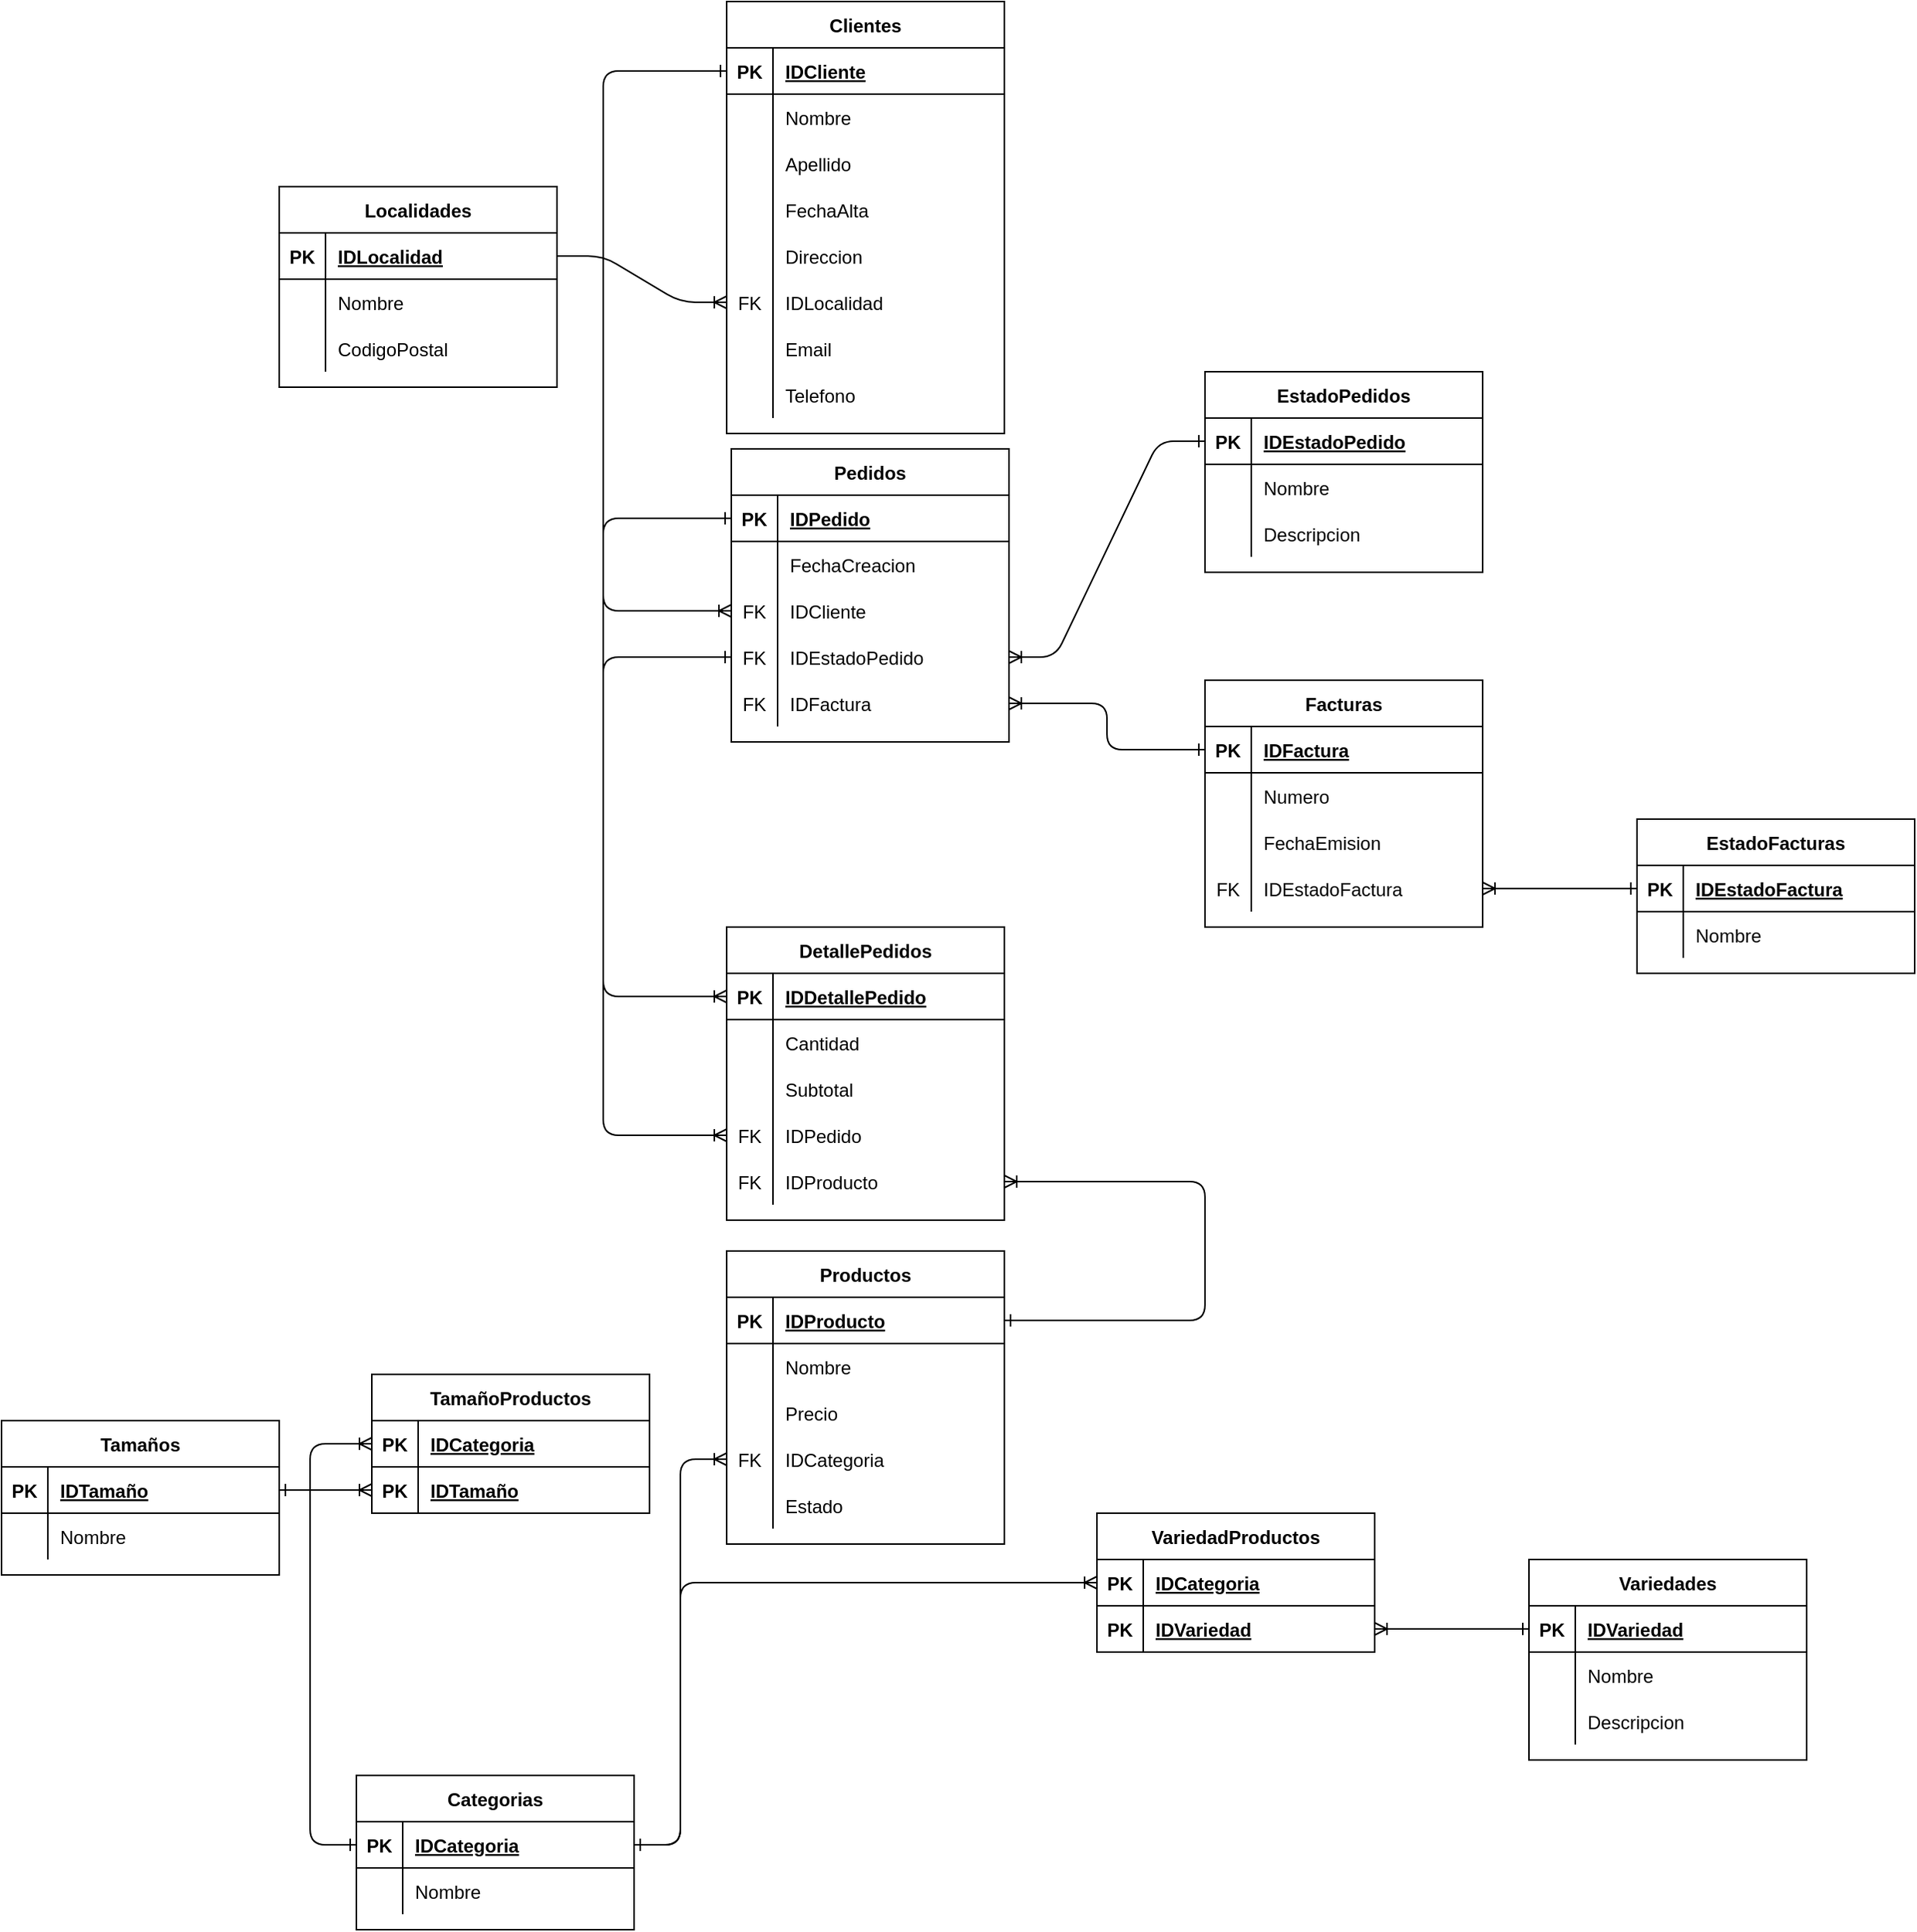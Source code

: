 <mxfile version="13.8.8" type="github">
  <diagram id="R2lEEEUBdFMjLlhIrx00" name="Page-1">
    <mxGraphModel dx="1952" dy="1682" grid="1" gridSize="10" guides="1" tooltips="1" connect="1" arrows="1" fold="1" page="1" pageScale="1" pageWidth="850" pageHeight="1100" math="0" shadow="0" extFonts="Permanent Marker^https://fonts.googleapis.com/css?family=Permanent+Marker">
      <root>
        <mxCell id="0" />
        <mxCell id="1" parent="0" />
        <mxCell id="ukSgxEHLs0-Iw6nX_Jae-1" value="DetallePedidos" style="shape=table;startSize=30;container=1;collapsible=1;childLayout=tableLayout;fixedRows=1;rowLines=0;fontStyle=1;align=center;resizeLast=1;" parent="1" vertex="1">
          <mxGeometry x="330" y="220" width="180" height="190" as="geometry" />
        </mxCell>
        <mxCell id="ukSgxEHLs0-Iw6nX_Jae-2" value="" style="shape=partialRectangle;collapsible=0;dropTarget=0;pointerEvents=0;fillColor=none;top=0;left=0;bottom=1;right=0;points=[[0,0.5],[1,0.5]];portConstraint=eastwest;" parent="ukSgxEHLs0-Iw6nX_Jae-1" vertex="1">
          <mxGeometry y="30" width="180" height="30" as="geometry" />
        </mxCell>
        <mxCell id="ukSgxEHLs0-Iw6nX_Jae-3" value="PK" style="shape=partialRectangle;connectable=0;fillColor=none;top=0;left=0;bottom=0;right=0;fontStyle=1;overflow=hidden;" parent="ukSgxEHLs0-Iw6nX_Jae-2" vertex="1">
          <mxGeometry width="30" height="30" as="geometry" />
        </mxCell>
        <mxCell id="ukSgxEHLs0-Iw6nX_Jae-4" value="IDDetallePedido" style="shape=partialRectangle;connectable=0;fillColor=none;top=0;left=0;bottom=0;right=0;align=left;spacingLeft=6;fontStyle=5;overflow=hidden;" parent="ukSgxEHLs0-Iw6nX_Jae-2" vertex="1">
          <mxGeometry x="30" width="150" height="30" as="geometry" />
        </mxCell>
        <mxCell id="ukSgxEHLs0-Iw6nX_Jae-5" value="" style="shape=partialRectangle;collapsible=0;dropTarget=0;pointerEvents=0;fillColor=none;top=0;left=0;bottom=0;right=0;points=[[0,0.5],[1,0.5]];portConstraint=eastwest;" parent="ukSgxEHLs0-Iw6nX_Jae-1" vertex="1">
          <mxGeometry y="60" width="180" height="30" as="geometry" />
        </mxCell>
        <mxCell id="ukSgxEHLs0-Iw6nX_Jae-6" value="" style="shape=partialRectangle;connectable=0;fillColor=none;top=0;left=0;bottom=0;right=0;editable=1;overflow=hidden;" parent="ukSgxEHLs0-Iw6nX_Jae-5" vertex="1">
          <mxGeometry width="30" height="30" as="geometry" />
        </mxCell>
        <mxCell id="ukSgxEHLs0-Iw6nX_Jae-7" value="Cantidad" style="shape=partialRectangle;connectable=0;fillColor=none;top=0;left=0;bottom=0;right=0;align=left;spacingLeft=6;overflow=hidden;" parent="ukSgxEHLs0-Iw6nX_Jae-5" vertex="1">
          <mxGeometry x="30" width="150" height="30" as="geometry" />
        </mxCell>
        <mxCell id="ukSgxEHLs0-Iw6nX_Jae-8" value="" style="shape=partialRectangle;collapsible=0;dropTarget=0;pointerEvents=0;fillColor=none;top=0;left=0;bottom=0;right=0;points=[[0,0.5],[1,0.5]];portConstraint=eastwest;" parent="ukSgxEHLs0-Iw6nX_Jae-1" vertex="1">
          <mxGeometry y="90" width="180" height="30" as="geometry" />
        </mxCell>
        <mxCell id="ukSgxEHLs0-Iw6nX_Jae-9" value="" style="shape=partialRectangle;connectable=0;fillColor=none;top=0;left=0;bottom=0;right=0;editable=1;overflow=hidden;" parent="ukSgxEHLs0-Iw6nX_Jae-8" vertex="1">
          <mxGeometry width="30" height="30" as="geometry" />
        </mxCell>
        <mxCell id="ukSgxEHLs0-Iw6nX_Jae-10" value="Subtotal" style="shape=partialRectangle;connectable=0;fillColor=none;top=0;left=0;bottom=0;right=0;align=left;spacingLeft=6;overflow=hidden;" parent="ukSgxEHLs0-Iw6nX_Jae-8" vertex="1">
          <mxGeometry x="30" width="150" height="30" as="geometry" />
        </mxCell>
        <mxCell id="iY_csDaCDezLUJs4xqVS-5" value="" style="shape=partialRectangle;collapsible=0;dropTarget=0;pointerEvents=0;fillColor=none;top=0;left=0;bottom=0;right=0;points=[[0,0.5],[1,0.5]];portConstraint=eastwest;" parent="ukSgxEHLs0-Iw6nX_Jae-1" vertex="1">
          <mxGeometry y="120" width="180" height="30" as="geometry" />
        </mxCell>
        <mxCell id="iY_csDaCDezLUJs4xqVS-6" value="FK" style="shape=partialRectangle;connectable=0;fillColor=none;top=0;left=0;bottom=0;right=0;editable=1;overflow=hidden;" parent="iY_csDaCDezLUJs4xqVS-5" vertex="1">
          <mxGeometry width="30" height="30" as="geometry" />
        </mxCell>
        <mxCell id="iY_csDaCDezLUJs4xqVS-7" value="IDPedido" style="shape=partialRectangle;connectable=0;fillColor=none;top=0;left=0;bottom=0;right=0;align=left;spacingLeft=6;overflow=hidden;" parent="iY_csDaCDezLUJs4xqVS-5" vertex="1">
          <mxGeometry x="30" width="150" height="30" as="geometry" />
        </mxCell>
        <mxCell id="ukSgxEHLs0-Iw6nX_Jae-11" value="" style="shape=partialRectangle;collapsible=0;dropTarget=0;pointerEvents=0;fillColor=none;top=0;left=0;bottom=0;right=0;points=[[0,0.5],[1,0.5]];portConstraint=eastwest;" parent="ukSgxEHLs0-Iw6nX_Jae-1" vertex="1">
          <mxGeometry y="150" width="180" height="30" as="geometry" />
        </mxCell>
        <mxCell id="ukSgxEHLs0-Iw6nX_Jae-12" value="FK" style="shape=partialRectangle;connectable=0;fillColor=none;top=0;left=0;bottom=0;right=0;editable=1;overflow=hidden;" parent="ukSgxEHLs0-Iw6nX_Jae-11" vertex="1">
          <mxGeometry width="30" height="30" as="geometry" />
        </mxCell>
        <mxCell id="ukSgxEHLs0-Iw6nX_Jae-13" value="IDProducto" style="shape=partialRectangle;connectable=0;fillColor=none;top=0;left=0;bottom=0;right=0;align=left;spacingLeft=6;overflow=hidden;" parent="ukSgxEHLs0-Iw6nX_Jae-11" vertex="1">
          <mxGeometry x="30" width="150" height="30" as="geometry" />
        </mxCell>
        <mxCell id="ukSgxEHLs0-Iw6nX_Jae-20" value="Pedidos" style="shape=table;startSize=30;container=1;collapsible=1;childLayout=tableLayout;fixedRows=1;rowLines=0;fontStyle=1;align=center;resizeLast=1;" parent="1" vertex="1">
          <mxGeometry x="333" y="-90" width="180" height="190" as="geometry" />
        </mxCell>
        <mxCell id="ukSgxEHLs0-Iw6nX_Jae-21" value="" style="shape=partialRectangle;collapsible=0;dropTarget=0;pointerEvents=0;fillColor=none;top=0;left=0;bottom=1;right=0;points=[[0,0.5],[1,0.5]];portConstraint=eastwest;" parent="ukSgxEHLs0-Iw6nX_Jae-20" vertex="1">
          <mxGeometry y="30" width="180" height="30" as="geometry" />
        </mxCell>
        <mxCell id="ukSgxEHLs0-Iw6nX_Jae-22" value="PK" style="shape=partialRectangle;connectable=0;fillColor=none;top=0;left=0;bottom=0;right=0;fontStyle=1;overflow=hidden;" parent="ukSgxEHLs0-Iw6nX_Jae-21" vertex="1">
          <mxGeometry width="30" height="30" as="geometry" />
        </mxCell>
        <mxCell id="ukSgxEHLs0-Iw6nX_Jae-23" value="IDPedido" style="shape=partialRectangle;connectable=0;fillColor=none;top=0;left=0;bottom=0;right=0;align=left;spacingLeft=6;fontStyle=5;overflow=hidden;" parent="ukSgxEHLs0-Iw6nX_Jae-21" vertex="1">
          <mxGeometry x="30" width="150" height="30" as="geometry" />
        </mxCell>
        <mxCell id="ukSgxEHLs0-Iw6nX_Jae-24" value="" style="shape=partialRectangle;collapsible=0;dropTarget=0;pointerEvents=0;fillColor=none;top=0;left=0;bottom=0;right=0;points=[[0,0.5],[1,0.5]];portConstraint=eastwest;" parent="ukSgxEHLs0-Iw6nX_Jae-20" vertex="1">
          <mxGeometry y="60" width="180" height="30" as="geometry" />
        </mxCell>
        <mxCell id="ukSgxEHLs0-Iw6nX_Jae-25" value="" style="shape=partialRectangle;connectable=0;fillColor=none;top=0;left=0;bottom=0;right=0;editable=1;overflow=hidden;" parent="ukSgxEHLs0-Iw6nX_Jae-24" vertex="1">
          <mxGeometry width="30" height="30" as="geometry" />
        </mxCell>
        <mxCell id="ukSgxEHLs0-Iw6nX_Jae-26" value="FechaCreacion" style="shape=partialRectangle;connectable=0;fillColor=none;top=0;left=0;bottom=0;right=0;align=left;spacingLeft=6;overflow=hidden;" parent="ukSgxEHLs0-Iw6nX_Jae-24" vertex="1">
          <mxGeometry x="30" width="150" height="30" as="geometry" />
        </mxCell>
        <mxCell id="ukSgxEHLs0-Iw6nX_Jae-27" value="" style="shape=partialRectangle;collapsible=0;dropTarget=0;pointerEvents=0;fillColor=none;top=0;left=0;bottom=0;right=0;points=[[0,0.5],[1,0.5]];portConstraint=eastwest;" parent="ukSgxEHLs0-Iw6nX_Jae-20" vertex="1">
          <mxGeometry y="90" width="180" height="30" as="geometry" />
        </mxCell>
        <mxCell id="ukSgxEHLs0-Iw6nX_Jae-28" value="FK" style="shape=partialRectangle;connectable=0;fillColor=none;top=0;left=0;bottom=0;right=0;editable=1;overflow=hidden;" parent="ukSgxEHLs0-Iw6nX_Jae-27" vertex="1">
          <mxGeometry width="30" height="30" as="geometry" />
        </mxCell>
        <mxCell id="ukSgxEHLs0-Iw6nX_Jae-29" value="IDCliente" style="shape=partialRectangle;connectable=0;fillColor=none;top=0;left=0;bottom=0;right=0;align=left;spacingLeft=6;overflow=hidden;" parent="ukSgxEHLs0-Iw6nX_Jae-27" vertex="1">
          <mxGeometry x="30" width="150" height="30" as="geometry" />
        </mxCell>
        <mxCell id="ukSgxEHLs0-Iw6nX_Jae-155" value="" style="shape=partialRectangle;collapsible=0;dropTarget=0;pointerEvents=0;fillColor=none;top=0;left=0;bottom=0;right=0;points=[[0,0.5],[1,0.5]];portConstraint=eastwest;" parent="ukSgxEHLs0-Iw6nX_Jae-20" vertex="1">
          <mxGeometry y="120" width="180" height="30" as="geometry" />
        </mxCell>
        <mxCell id="ukSgxEHLs0-Iw6nX_Jae-156" value="FK" style="shape=partialRectangle;connectable=0;fillColor=none;top=0;left=0;bottom=0;right=0;fontStyle=0;overflow=hidden;" parent="ukSgxEHLs0-Iw6nX_Jae-155" vertex="1">
          <mxGeometry width="30" height="30" as="geometry" />
        </mxCell>
        <mxCell id="ukSgxEHLs0-Iw6nX_Jae-157" value="IDEstadoPedido" style="shape=partialRectangle;connectable=0;fillColor=none;top=0;left=0;bottom=0;right=0;align=left;spacingLeft=6;fontStyle=0;overflow=hidden;" parent="ukSgxEHLs0-Iw6nX_Jae-155" vertex="1">
          <mxGeometry x="30" width="150" height="30" as="geometry" />
        </mxCell>
        <mxCell id="uT5zm6REbQFiW000lnVW-117" value="" style="shape=partialRectangle;collapsible=0;dropTarget=0;pointerEvents=0;fillColor=none;top=0;left=0;bottom=0;right=0;points=[[0,0.5],[1,0.5]];portConstraint=eastwest;" parent="ukSgxEHLs0-Iw6nX_Jae-20" vertex="1">
          <mxGeometry y="150" width="180" height="30" as="geometry" />
        </mxCell>
        <mxCell id="uT5zm6REbQFiW000lnVW-118" value="FK" style="shape=partialRectangle;connectable=0;fillColor=none;top=0;left=0;bottom=0;right=0;fontStyle=0;overflow=hidden;" parent="uT5zm6REbQFiW000lnVW-117" vertex="1">
          <mxGeometry width="30" height="30" as="geometry" />
        </mxCell>
        <mxCell id="uT5zm6REbQFiW000lnVW-119" value="IDFactura" style="shape=partialRectangle;connectable=0;fillColor=none;top=0;left=0;bottom=0;right=0;align=left;spacingLeft=6;fontStyle=0;overflow=hidden;" parent="uT5zm6REbQFiW000lnVW-117" vertex="1">
          <mxGeometry x="30" width="150" height="30" as="geometry" />
        </mxCell>
        <mxCell id="ukSgxEHLs0-Iw6nX_Jae-33" value="Clientes" style="shape=table;startSize=30;container=1;collapsible=1;childLayout=tableLayout;fixedRows=1;rowLines=0;fontStyle=1;align=center;resizeLast=1;" parent="1" vertex="1">
          <mxGeometry x="330" y="-380" width="180" height="280" as="geometry" />
        </mxCell>
        <mxCell id="ukSgxEHLs0-Iw6nX_Jae-34" value="" style="shape=partialRectangle;collapsible=0;dropTarget=0;pointerEvents=0;fillColor=none;top=0;left=0;bottom=1;right=0;points=[[0,0.5],[1,0.5]];portConstraint=eastwest;" parent="ukSgxEHLs0-Iw6nX_Jae-33" vertex="1">
          <mxGeometry y="30" width="180" height="30" as="geometry" />
        </mxCell>
        <mxCell id="ukSgxEHLs0-Iw6nX_Jae-35" value="PK" style="shape=partialRectangle;connectable=0;fillColor=none;top=0;left=0;bottom=0;right=0;fontStyle=1;overflow=hidden;" parent="ukSgxEHLs0-Iw6nX_Jae-34" vertex="1">
          <mxGeometry width="30" height="30" as="geometry" />
        </mxCell>
        <mxCell id="ukSgxEHLs0-Iw6nX_Jae-36" value="IDCliente" style="shape=partialRectangle;connectable=0;fillColor=none;top=0;left=0;bottom=0;right=0;align=left;spacingLeft=6;fontStyle=5;overflow=hidden;" parent="ukSgxEHLs0-Iw6nX_Jae-34" vertex="1">
          <mxGeometry x="30" width="150" height="30" as="geometry" />
        </mxCell>
        <mxCell id="ukSgxEHLs0-Iw6nX_Jae-37" value="" style="shape=partialRectangle;collapsible=0;dropTarget=0;pointerEvents=0;fillColor=none;top=0;left=0;bottom=0;right=0;points=[[0,0.5],[1,0.5]];portConstraint=eastwest;" parent="ukSgxEHLs0-Iw6nX_Jae-33" vertex="1">
          <mxGeometry y="60" width="180" height="30" as="geometry" />
        </mxCell>
        <mxCell id="ukSgxEHLs0-Iw6nX_Jae-38" value="" style="shape=partialRectangle;connectable=0;fillColor=none;top=0;left=0;bottom=0;right=0;editable=1;overflow=hidden;" parent="ukSgxEHLs0-Iw6nX_Jae-37" vertex="1">
          <mxGeometry width="30" height="30" as="geometry" />
        </mxCell>
        <mxCell id="ukSgxEHLs0-Iw6nX_Jae-39" value="Nombre" style="shape=partialRectangle;connectable=0;fillColor=none;top=0;left=0;bottom=0;right=0;align=left;spacingLeft=6;overflow=hidden;" parent="ukSgxEHLs0-Iw6nX_Jae-37" vertex="1">
          <mxGeometry x="30" width="150" height="30" as="geometry" />
        </mxCell>
        <mxCell id="ukSgxEHLs0-Iw6nX_Jae-40" value="" style="shape=partialRectangle;collapsible=0;dropTarget=0;pointerEvents=0;fillColor=none;top=0;left=0;bottom=0;right=0;points=[[0,0.5],[1,0.5]];portConstraint=eastwest;" parent="ukSgxEHLs0-Iw6nX_Jae-33" vertex="1">
          <mxGeometry y="90" width="180" height="30" as="geometry" />
        </mxCell>
        <mxCell id="ukSgxEHLs0-Iw6nX_Jae-41" value="" style="shape=partialRectangle;connectable=0;fillColor=none;top=0;left=0;bottom=0;right=0;editable=1;overflow=hidden;" parent="ukSgxEHLs0-Iw6nX_Jae-40" vertex="1">
          <mxGeometry width="30" height="30" as="geometry" />
        </mxCell>
        <mxCell id="ukSgxEHLs0-Iw6nX_Jae-42" value="Apellido" style="shape=partialRectangle;connectable=0;fillColor=none;top=0;left=0;bottom=0;right=0;align=left;spacingLeft=6;overflow=hidden;" parent="ukSgxEHLs0-Iw6nX_Jae-40" vertex="1">
          <mxGeometry x="30" width="150" height="30" as="geometry" />
        </mxCell>
        <mxCell id="iY_csDaCDezLUJs4xqVS-86" value="" style="shape=partialRectangle;collapsible=0;dropTarget=0;pointerEvents=0;fillColor=none;top=0;left=0;bottom=0;right=0;points=[[0,0.5],[1,0.5]];portConstraint=eastwest;" parent="ukSgxEHLs0-Iw6nX_Jae-33" vertex="1">
          <mxGeometry y="120" width="180" height="30" as="geometry" />
        </mxCell>
        <mxCell id="iY_csDaCDezLUJs4xqVS-87" value="" style="shape=partialRectangle;connectable=0;fillColor=none;top=0;left=0;bottom=0;right=0;editable=1;overflow=hidden;" parent="iY_csDaCDezLUJs4xqVS-86" vertex="1">
          <mxGeometry width="30" height="30" as="geometry" />
        </mxCell>
        <mxCell id="iY_csDaCDezLUJs4xqVS-88" value="FechaAlta" style="shape=partialRectangle;connectable=0;fillColor=none;top=0;left=0;bottom=0;right=0;align=left;spacingLeft=6;overflow=hidden;" parent="iY_csDaCDezLUJs4xqVS-86" vertex="1">
          <mxGeometry x="30" width="150" height="30" as="geometry" />
        </mxCell>
        <mxCell id="ukSgxEHLs0-Iw6nX_Jae-166" value="" style="shape=partialRectangle;collapsible=0;dropTarget=0;pointerEvents=0;fillColor=none;top=0;left=0;bottom=0;right=0;points=[[0,0.5],[1,0.5]];portConstraint=eastwest;" parent="ukSgxEHLs0-Iw6nX_Jae-33" vertex="1">
          <mxGeometry y="150" width="180" height="30" as="geometry" />
        </mxCell>
        <mxCell id="ukSgxEHLs0-Iw6nX_Jae-167" value="" style="shape=partialRectangle;connectable=0;fillColor=none;top=0;left=0;bottom=0;right=0;editable=1;overflow=hidden;" parent="ukSgxEHLs0-Iw6nX_Jae-166" vertex="1">
          <mxGeometry width="30" height="30" as="geometry" />
        </mxCell>
        <mxCell id="ukSgxEHLs0-Iw6nX_Jae-168" value="Direccion" style="shape=partialRectangle;connectable=0;fillColor=none;top=0;left=0;bottom=0;right=0;align=left;spacingLeft=6;overflow=hidden;" parent="ukSgxEHLs0-Iw6nX_Jae-166" vertex="1">
          <mxGeometry x="30" width="150" height="30" as="geometry" />
        </mxCell>
        <mxCell id="ukSgxEHLs0-Iw6nX_Jae-176" value="" style="shape=partialRectangle;collapsible=0;dropTarget=0;pointerEvents=0;fillColor=none;top=0;left=0;bottom=0;right=0;points=[[0,0.5],[1,0.5]];portConstraint=eastwest;" parent="ukSgxEHLs0-Iw6nX_Jae-33" vertex="1">
          <mxGeometry y="180" width="180" height="30" as="geometry" />
        </mxCell>
        <mxCell id="ukSgxEHLs0-Iw6nX_Jae-177" value="FK" style="shape=partialRectangle;connectable=0;fillColor=none;top=0;left=0;bottom=0;right=0;editable=1;overflow=hidden;" parent="ukSgxEHLs0-Iw6nX_Jae-176" vertex="1">
          <mxGeometry width="30" height="30" as="geometry" />
        </mxCell>
        <mxCell id="ukSgxEHLs0-Iw6nX_Jae-178" value="IDLocalidad" style="shape=partialRectangle;connectable=0;fillColor=none;top=0;left=0;bottom=0;right=0;align=left;spacingLeft=6;overflow=hidden;" parent="ukSgxEHLs0-Iw6nX_Jae-176" vertex="1">
          <mxGeometry x="30" width="150" height="30" as="geometry" />
        </mxCell>
        <mxCell id="ukSgxEHLs0-Iw6nX_Jae-173" value="" style="shape=partialRectangle;collapsible=0;dropTarget=0;pointerEvents=0;fillColor=none;top=0;left=0;bottom=0;right=0;points=[[0,0.5],[1,0.5]];portConstraint=eastwest;" parent="ukSgxEHLs0-Iw6nX_Jae-33" vertex="1">
          <mxGeometry y="210" width="180" height="30" as="geometry" />
        </mxCell>
        <mxCell id="ukSgxEHLs0-Iw6nX_Jae-174" value="" style="shape=partialRectangle;connectable=0;fillColor=none;top=0;left=0;bottom=0;right=0;editable=1;overflow=hidden;" parent="ukSgxEHLs0-Iw6nX_Jae-173" vertex="1">
          <mxGeometry width="30" height="30" as="geometry" />
        </mxCell>
        <mxCell id="ukSgxEHLs0-Iw6nX_Jae-175" value="Email" style="shape=partialRectangle;connectable=0;fillColor=none;top=0;left=0;bottom=0;right=0;align=left;spacingLeft=6;overflow=hidden;" parent="ukSgxEHLs0-Iw6nX_Jae-173" vertex="1">
          <mxGeometry x="30" width="150" height="30" as="geometry" />
        </mxCell>
        <mxCell id="ukSgxEHLs0-Iw6nX_Jae-43" value="" style="shape=partialRectangle;collapsible=0;dropTarget=0;pointerEvents=0;fillColor=none;top=0;left=0;bottom=0;right=0;points=[[0,0.5],[1,0.5]];portConstraint=eastwest;" parent="ukSgxEHLs0-Iw6nX_Jae-33" vertex="1">
          <mxGeometry y="240" width="180" height="30" as="geometry" />
        </mxCell>
        <mxCell id="ukSgxEHLs0-Iw6nX_Jae-44" value="" style="shape=partialRectangle;connectable=0;fillColor=none;top=0;left=0;bottom=0;right=0;editable=1;overflow=hidden;" parent="ukSgxEHLs0-Iw6nX_Jae-43" vertex="1">
          <mxGeometry width="30" height="30" as="geometry" />
        </mxCell>
        <mxCell id="ukSgxEHLs0-Iw6nX_Jae-45" value="Telefono" style="shape=partialRectangle;connectable=0;fillColor=none;top=0;left=0;bottom=0;right=0;align=left;spacingLeft=6;overflow=hidden;" parent="ukSgxEHLs0-Iw6nX_Jae-43" vertex="1">
          <mxGeometry x="30" width="150" height="30" as="geometry" />
        </mxCell>
        <mxCell id="ukSgxEHLs0-Iw6nX_Jae-46" value="Productos" style="shape=table;startSize=30;container=1;collapsible=1;childLayout=tableLayout;fixedRows=1;rowLines=0;fontStyle=1;align=center;resizeLast=1;" parent="1" vertex="1">
          <mxGeometry x="330" y="430" width="180" height="190" as="geometry" />
        </mxCell>
        <mxCell id="ukSgxEHLs0-Iw6nX_Jae-47" value="" style="shape=partialRectangle;collapsible=0;dropTarget=0;pointerEvents=0;fillColor=none;top=0;left=0;bottom=1;right=0;points=[[0,0.5],[1,0.5]];portConstraint=eastwest;" parent="ukSgxEHLs0-Iw6nX_Jae-46" vertex="1">
          <mxGeometry y="30" width="180" height="30" as="geometry" />
        </mxCell>
        <mxCell id="ukSgxEHLs0-Iw6nX_Jae-48" value="PK" style="shape=partialRectangle;connectable=0;fillColor=none;top=0;left=0;bottom=0;right=0;fontStyle=1;overflow=hidden;" parent="ukSgxEHLs0-Iw6nX_Jae-47" vertex="1">
          <mxGeometry width="30" height="30" as="geometry" />
        </mxCell>
        <mxCell id="ukSgxEHLs0-Iw6nX_Jae-49" value="IDProducto" style="shape=partialRectangle;connectable=0;fillColor=none;top=0;left=0;bottom=0;right=0;align=left;spacingLeft=6;fontStyle=5;overflow=hidden;" parent="ukSgxEHLs0-Iw6nX_Jae-47" vertex="1">
          <mxGeometry x="30" width="150" height="30" as="geometry" />
        </mxCell>
        <mxCell id="ukSgxEHLs0-Iw6nX_Jae-50" value="" style="shape=partialRectangle;collapsible=0;dropTarget=0;pointerEvents=0;fillColor=none;top=0;left=0;bottom=0;right=0;points=[[0,0.5],[1,0.5]];portConstraint=eastwest;" parent="ukSgxEHLs0-Iw6nX_Jae-46" vertex="1">
          <mxGeometry y="60" width="180" height="30" as="geometry" />
        </mxCell>
        <mxCell id="ukSgxEHLs0-Iw6nX_Jae-51" value="" style="shape=partialRectangle;connectable=0;fillColor=none;top=0;left=0;bottom=0;right=0;editable=1;overflow=hidden;" parent="ukSgxEHLs0-Iw6nX_Jae-50" vertex="1">
          <mxGeometry width="30" height="30" as="geometry" />
        </mxCell>
        <mxCell id="ukSgxEHLs0-Iw6nX_Jae-52" value="Nombre" style="shape=partialRectangle;connectable=0;fillColor=none;top=0;left=0;bottom=0;right=0;align=left;spacingLeft=6;overflow=hidden;" parent="ukSgxEHLs0-Iw6nX_Jae-50" vertex="1">
          <mxGeometry x="30" width="150" height="30" as="geometry" />
        </mxCell>
        <mxCell id="iY_csDaCDezLUJs4xqVS-44" value="" style="shape=partialRectangle;collapsible=0;dropTarget=0;pointerEvents=0;fillColor=none;top=0;left=0;bottom=0;right=0;points=[[0,0.5],[1,0.5]];portConstraint=eastwest;" parent="ukSgxEHLs0-Iw6nX_Jae-46" vertex="1">
          <mxGeometry y="90" width="180" height="30" as="geometry" />
        </mxCell>
        <mxCell id="iY_csDaCDezLUJs4xqVS-45" value="" style="shape=partialRectangle;connectable=0;fillColor=none;top=0;left=0;bottom=0;right=0;editable=1;overflow=hidden;" parent="iY_csDaCDezLUJs4xqVS-44" vertex="1">
          <mxGeometry width="30" height="30" as="geometry" />
        </mxCell>
        <mxCell id="iY_csDaCDezLUJs4xqVS-46" value="Precio" style="shape=partialRectangle;connectable=0;fillColor=none;top=0;left=0;bottom=0;right=0;align=left;spacingLeft=6;overflow=hidden;" parent="iY_csDaCDezLUJs4xqVS-44" vertex="1">
          <mxGeometry x="30" width="150" height="30" as="geometry" />
        </mxCell>
        <mxCell id="uD110KpwkdNpXjC_Ogt6-2" value="" style="shape=partialRectangle;collapsible=0;dropTarget=0;pointerEvents=0;fillColor=none;top=0;left=0;bottom=0;right=0;points=[[0,0.5],[1,0.5]];portConstraint=eastwest;" vertex="1" parent="ukSgxEHLs0-Iw6nX_Jae-46">
          <mxGeometry y="120" width="180" height="30" as="geometry" />
        </mxCell>
        <mxCell id="uD110KpwkdNpXjC_Ogt6-3" value="FK" style="shape=partialRectangle;connectable=0;fillColor=none;top=0;left=0;bottom=0;right=0;fontStyle=0;overflow=hidden;" vertex="1" parent="uD110KpwkdNpXjC_Ogt6-2">
          <mxGeometry width="30" height="30" as="geometry" />
        </mxCell>
        <mxCell id="uD110KpwkdNpXjC_Ogt6-4" value="IDCategoria" style="shape=partialRectangle;connectable=0;fillColor=none;top=0;left=0;bottom=0;right=0;align=left;spacingLeft=6;fontStyle=0;overflow=hidden;" vertex="1" parent="uD110KpwkdNpXjC_Ogt6-2">
          <mxGeometry x="30" width="150" height="30" as="geometry" />
        </mxCell>
        <mxCell id="iY_csDaCDezLUJs4xqVS-50" value="" style="shape=partialRectangle;collapsible=0;dropTarget=0;pointerEvents=0;fillColor=none;top=0;left=0;bottom=0;right=0;points=[[0,0.5],[1,0.5]];portConstraint=eastwest;" parent="ukSgxEHLs0-Iw6nX_Jae-46" vertex="1">
          <mxGeometry y="150" width="180" height="30" as="geometry" />
        </mxCell>
        <mxCell id="iY_csDaCDezLUJs4xqVS-51" value="" style="shape=partialRectangle;connectable=0;fillColor=none;top=0;left=0;bottom=0;right=0;editable=1;overflow=hidden;" parent="iY_csDaCDezLUJs4xqVS-50" vertex="1">
          <mxGeometry width="30" height="30" as="geometry" />
        </mxCell>
        <mxCell id="iY_csDaCDezLUJs4xqVS-52" value="Estado" style="shape=partialRectangle;connectable=0;fillColor=none;top=0;left=0;bottom=0;right=0;align=left;spacingLeft=6;overflow=hidden;" parent="iY_csDaCDezLUJs4xqVS-50" vertex="1">
          <mxGeometry x="30" width="150" height="30" as="geometry" />
        </mxCell>
        <mxCell id="ukSgxEHLs0-Iw6nX_Jae-179" value="Localidades" style="shape=table;startSize=30;container=1;collapsible=1;childLayout=tableLayout;fixedRows=1;rowLines=0;fontStyle=1;align=center;resizeLast=1;" parent="1" vertex="1">
          <mxGeometry x="40" y="-260" width="180" height="130" as="geometry" />
        </mxCell>
        <mxCell id="ukSgxEHLs0-Iw6nX_Jae-180" value="" style="shape=partialRectangle;collapsible=0;dropTarget=0;pointerEvents=0;fillColor=none;top=0;left=0;bottom=1;right=0;points=[[0,0.5],[1,0.5]];portConstraint=eastwest;" parent="ukSgxEHLs0-Iw6nX_Jae-179" vertex="1">
          <mxGeometry y="30" width="180" height="30" as="geometry" />
        </mxCell>
        <mxCell id="ukSgxEHLs0-Iw6nX_Jae-181" value="PK" style="shape=partialRectangle;connectable=0;fillColor=none;top=0;left=0;bottom=0;right=0;fontStyle=1;overflow=hidden;" parent="ukSgxEHLs0-Iw6nX_Jae-180" vertex="1">
          <mxGeometry width="30" height="30" as="geometry" />
        </mxCell>
        <mxCell id="ukSgxEHLs0-Iw6nX_Jae-182" value="IDLocalidad" style="shape=partialRectangle;connectable=0;fillColor=none;top=0;left=0;bottom=0;right=0;align=left;spacingLeft=6;fontStyle=5;overflow=hidden;" parent="ukSgxEHLs0-Iw6nX_Jae-180" vertex="1">
          <mxGeometry x="30" width="150" height="30" as="geometry" />
        </mxCell>
        <mxCell id="ukSgxEHLs0-Iw6nX_Jae-183" value="" style="shape=partialRectangle;collapsible=0;dropTarget=0;pointerEvents=0;fillColor=none;top=0;left=0;bottom=0;right=0;points=[[0,0.5],[1,0.5]];portConstraint=eastwest;" parent="ukSgxEHLs0-Iw6nX_Jae-179" vertex="1">
          <mxGeometry y="60" width="180" height="30" as="geometry" />
        </mxCell>
        <mxCell id="ukSgxEHLs0-Iw6nX_Jae-184" value="" style="shape=partialRectangle;connectable=0;fillColor=none;top=0;left=0;bottom=0;right=0;editable=1;overflow=hidden;" parent="ukSgxEHLs0-Iw6nX_Jae-183" vertex="1">
          <mxGeometry width="30" height="30" as="geometry" />
        </mxCell>
        <mxCell id="ukSgxEHLs0-Iw6nX_Jae-185" value="Nombre" style="shape=partialRectangle;connectable=0;fillColor=none;top=0;left=0;bottom=0;right=0;align=left;spacingLeft=6;overflow=hidden;" parent="ukSgxEHLs0-Iw6nX_Jae-183" vertex="1">
          <mxGeometry x="30" width="150" height="30" as="geometry" />
        </mxCell>
        <mxCell id="ukSgxEHLs0-Iw6nX_Jae-186" value="" style="shape=partialRectangle;collapsible=0;dropTarget=0;pointerEvents=0;fillColor=none;top=0;left=0;bottom=0;right=0;points=[[0,0.5],[1,0.5]];portConstraint=eastwest;" parent="ukSgxEHLs0-Iw6nX_Jae-179" vertex="1">
          <mxGeometry y="90" width="180" height="30" as="geometry" />
        </mxCell>
        <mxCell id="ukSgxEHLs0-Iw6nX_Jae-187" value="" style="shape=partialRectangle;connectable=0;fillColor=none;top=0;left=0;bottom=0;right=0;editable=1;overflow=hidden;" parent="ukSgxEHLs0-Iw6nX_Jae-186" vertex="1">
          <mxGeometry width="30" height="30" as="geometry" />
        </mxCell>
        <mxCell id="ukSgxEHLs0-Iw6nX_Jae-188" value="CodigoPostal" style="shape=partialRectangle;connectable=0;fillColor=none;top=0;left=0;bottom=0;right=0;align=left;spacingLeft=6;overflow=hidden;" parent="ukSgxEHLs0-Iw6nX_Jae-186" vertex="1">
          <mxGeometry x="30" width="150" height="30" as="geometry" />
        </mxCell>
        <mxCell id="ukSgxEHLs0-Iw6nX_Jae-192" value="EstadoPedidos" style="shape=table;startSize=30;container=1;collapsible=1;childLayout=tableLayout;fixedRows=1;rowLines=0;fontStyle=1;align=center;resizeLast=1;" parent="1" vertex="1">
          <mxGeometry x="640" y="-140" width="180" height="130" as="geometry" />
        </mxCell>
        <mxCell id="ukSgxEHLs0-Iw6nX_Jae-193" value="" style="shape=partialRectangle;collapsible=0;dropTarget=0;pointerEvents=0;fillColor=none;top=0;left=0;bottom=1;right=0;points=[[0,0.5],[1,0.5]];portConstraint=eastwest;" parent="ukSgxEHLs0-Iw6nX_Jae-192" vertex="1">
          <mxGeometry y="30" width="180" height="30" as="geometry" />
        </mxCell>
        <mxCell id="ukSgxEHLs0-Iw6nX_Jae-194" value="PK" style="shape=partialRectangle;connectable=0;fillColor=none;top=0;left=0;bottom=0;right=0;fontStyle=1;overflow=hidden;" parent="ukSgxEHLs0-Iw6nX_Jae-193" vertex="1">
          <mxGeometry width="30" height="30" as="geometry" />
        </mxCell>
        <mxCell id="ukSgxEHLs0-Iw6nX_Jae-195" value="IDEstadoPedido" style="shape=partialRectangle;connectable=0;fillColor=none;top=0;left=0;bottom=0;right=0;align=left;spacingLeft=6;fontStyle=5;overflow=hidden;" parent="ukSgxEHLs0-Iw6nX_Jae-193" vertex="1">
          <mxGeometry x="30" width="150" height="30" as="geometry" />
        </mxCell>
        <mxCell id="ukSgxEHLs0-Iw6nX_Jae-196" value="" style="shape=partialRectangle;collapsible=0;dropTarget=0;pointerEvents=0;fillColor=none;top=0;left=0;bottom=0;right=0;points=[[0,0.5],[1,0.5]];portConstraint=eastwest;" parent="ukSgxEHLs0-Iw6nX_Jae-192" vertex="1">
          <mxGeometry y="60" width="180" height="30" as="geometry" />
        </mxCell>
        <mxCell id="ukSgxEHLs0-Iw6nX_Jae-197" value="" style="shape=partialRectangle;connectable=0;fillColor=none;top=0;left=0;bottom=0;right=0;editable=1;overflow=hidden;" parent="ukSgxEHLs0-Iw6nX_Jae-196" vertex="1">
          <mxGeometry width="30" height="30" as="geometry" />
        </mxCell>
        <mxCell id="ukSgxEHLs0-Iw6nX_Jae-198" value="Nombre" style="shape=partialRectangle;connectable=0;fillColor=none;top=0;left=0;bottom=0;right=0;align=left;spacingLeft=6;overflow=hidden;" parent="ukSgxEHLs0-Iw6nX_Jae-196" vertex="1">
          <mxGeometry x="30" width="150" height="30" as="geometry" />
        </mxCell>
        <mxCell id="ukSgxEHLs0-Iw6nX_Jae-199" value="" style="shape=partialRectangle;collapsible=0;dropTarget=0;pointerEvents=0;fillColor=none;top=0;left=0;bottom=0;right=0;points=[[0,0.5],[1,0.5]];portConstraint=eastwest;" parent="ukSgxEHLs0-Iw6nX_Jae-192" vertex="1">
          <mxGeometry y="90" width="180" height="30" as="geometry" />
        </mxCell>
        <mxCell id="ukSgxEHLs0-Iw6nX_Jae-200" value="" style="shape=partialRectangle;connectable=0;fillColor=none;top=0;left=0;bottom=0;right=0;editable=1;overflow=hidden;" parent="ukSgxEHLs0-Iw6nX_Jae-199" vertex="1">
          <mxGeometry width="30" height="30" as="geometry" />
        </mxCell>
        <mxCell id="ukSgxEHLs0-Iw6nX_Jae-201" value="Descripcion" style="shape=partialRectangle;connectable=0;fillColor=none;top=0;left=0;bottom=0;right=0;align=left;spacingLeft=6;overflow=hidden;" parent="ukSgxEHLs0-Iw6nX_Jae-199" vertex="1">
          <mxGeometry x="30" width="150" height="30" as="geometry" />
        </mxCell>
        <mxCell id="uT5zm6REbQFiW000lnVW-31" value="Facturas" style="shape=table;startSize=30;container=1;collapsible=1;childLayout=tableLayout;fixedRows=1;rowLines=0;fontStyle=1;align=center;resizeLast=1;" parent="1" vertex="1">
          <mxGeometry x="640" y="60" width="180" height="160" as="geometry" />
        </mxCell>
        <mxCell id="uT5zm6REbQFiW000lnVW-32" value="" style="shape=partialRectangle;collapsible=0;dropTarget=0;pointerEvents=0;fillColor=none;top=0;left=0;bottom=1;right=0;points=[[0,0.5],[1,0.5]];portConstraint=eastwest;" parent="uT5zm6REbQFiW000lnVW-31" vertex="1">
          <mxGeometry y="30" width="180" height="30" as="geometry" />
        </mxCell>
        <mxCell id="uT5zm6REbQFiW000lnVW-33" value="PK" style="shape=partialRectangle;connectable=0;fillColor=none;top=0;left=0;bottom=0;right=0;fontStyle=1;overflow=hidden;" parent="uT5zm6REbQFiW000lnVW-32" vertex="1">
          <mxGeometry width="30" height="30" as="geometry" />
        </mxCell>
        <mxCell id="uT5zm6REbQFiW000lnVW-34" value="IDFactura" style="shape=partialRectangle;connectable=0;fillColor=none;top=0;left=0;bottom=0;right=0;align=left;spacingLeft=6;fontStyle=5;overflow=hidden;" parent="uT5zm6REbQFiW000lnVW-32" vertex="1">
          <mxGeometry x="30" width="150" height="30" as="geometry" />
        </mxCell>
        <mxCell id="uT5zm6REbQFiW000lnVW-35" value="" style="shape=partialRectangle;collapsible=0;dropTarget=0;pointerEvents=0;fillColor=none;top=0;left=0;bottom=0;right=0;points=[[0,0.5],[1,0.5]];portConstraint=eastwest;" parent="uT5zm6REbQFiW000lnVW-31" vertex="1">
          <mxGeometry y="60" width="180" height="30" as="geometry" />
        </mxCell>
        <mxCell id="uT5zm6REbQFiW000lnVW-36" value="" style="shape=partialRectangle;connectable=0;fillColor=none;top=0;left=0;bottom=0;right=0;editable=1;overflow=hidden;" parent="uT5zm6REbQFiW000lnVW-35" vertex="1">
          <mxGeometry width="30" height="30" as="geometry" />
        </mxCell>
        <mxCell id="uT5zm6REbQFiW000lnVW-37" value="Numero" style="shape=partialRectangle;connectable=0;fillColor=none;top=0;left=0;bottom=0;right=0;align=left;spacingLeft=6;overflow=hidden;" parent="uT5zm6REbQFiW000lnVW-35" vertex="1">
          <mxGeometry x="30" width="150" height="30" as="geometry" />
        </mxCell>
        <mxCell id="uT5zm6REbQFiW000lnVW-38" value="" style="shape=partialRectangle;collapsible=0;dropTarget=0;pointerEvents=0;fillColor=none;top=0;left=0;bottom=0;right=0;points=[[0,0.5],[1,0.5]];portConstraint=eastwest;" parent="uT5zm6REbQFiW000lnVW-31" vertex="1">
          <mxGeometry y="90" width="180" height="30" as="geometry" />
        </mxCell>
        <mxCell id="uT5zm6REbQFiW000lnVW-39" value="" style="shape=partialRectangle;connectable=0;fillColor=none;top=0;left=0;bottom=0;right=0;editable=1;overflow=hidden;" parent="uT5zm6REbQFiW000lnVW-38" vertex="1">
          <mxGeometry width="30" height="30" as="geometry" />
        </mxCell>
        <mxCell id="uT5zm6REbQFiW000lnVW-40" value="FechaEmision" style="shape=partialRectangle;connectable=0;fillColor=none;top=0;left=0;bottom=0;right=0;align=left;spacingLeft=6;overflow=hidden;" parent="uT5zm6REbQFiW000lnVW-38" vertex="1">
          <mxGeometry x="30" width="150" height="30" as="geometry" />
        </mxCell>
        <mxCell id="uT5zm6REbQFiW000lnVW-41" value="" style="shape=partialRectangle;collapsible=0;dropTarget=0;pointerEvents=0;fillColor=none;top=0;left=0;bottom=0;right=0;points=[[0,0.5],[1,0.5]];portConstraint=eastwest;" parent="uT5zm6REbQFiW000lnVW-31" vertex="1">
          <mxGeometry y="120" width="180" height="30" as="geometry" />
        </mxCell>
        <mxCell id="uT5zm6REbQFiW000lnVW-42" value="FK" style="shape=partialRectangle;connectable=0;fillColor=none;top=0;left=0;bottom=0;right=0;editable=1;overflow=hidden;" parent="uT5zm6REbQFiW000lnVW-41" vertex="1">
          <mxGeometry width="30" height="30" as="geometry" />
        </mxCell>
        <mxCell id="uT5zm6REbQFiW000lnVW-43" value="IDEstadoFactura" style="shape=partialRectangle;connectable=0;fillColor=none;top=0;left=0;bottom=0;right=0;align=left;spacingLeft=6;overflow=hidden;" parent="uT5zm6REbQFiW000lnVW-41" vertex="1">
          <mxGeometry x="30" width="150" height="30" as="geometry" />
        </mxCell>
        <mxCell id="uT5zm6REbQFiW000lnVW-44" value="EstadoFacturas" style="shape=table;startSize=30;container=1;collapsible=1;childLayout=tableLayout;fixedRows=1;rowLines=0;fontStyle=1;align=center;resizeLast=1;" parent="1" vertex="1">
          <mxGeometry x="920" y="150" width="180" height="100" as="geometry" />
        </mxCell>
        <mxCell id="uT5zm6REbQFiW000lnVW-45" value="" style="shape=partialRectangle;collapsible=0;dropTarget=0;pointerEvents=0;fillColor=none;top=0;left=0;bottom=1;right=0;points=[[0,0.5],[1,0.5]];portConstraint=eastwest;" parent="uT5zm6REbQFiW000lnVW-44" vertex="1">
          <mxGeometry y="30" width="180" height="30" as="geometry" />
        </mxCell>
        <mxCell id="uT5zm6REbQFiW000lnVW-46" value="PK" style="shape=partialRectangle;connectable=0;fillColor=none;top=0;left=0;bottom=0;right=0;fontStyle=1;overflow=hidden;" parent="uT5zm6REbQFiW000lnVW-45" vertex="1">
          <mxGeometry width="30" height="30" as="geometry" />
        </mxCell>
        <mxCell id="uT5zm6REbQFiW000lnVW-47" value="IDEstadoFactura" style="shape=partialRectangle;connectable=0;fillColor=none;top=0;left=0;bottom=0;right=0;align=left;spacingLeft=6;fontStyle=5;overflow=hidden;" parent="uT5zm6REbQFiW000lnVW-45" vertex="1">
          <mxGeometry x="30" width="150" height="30" as="geometry" />
        </mxCell>
        <mxCell id="uT5zm6REbQFiW000lnVW-48" value="" style="shape=partialRectangle;collapsible=0;dropTarget=0;pointerEvents=0;fillColor=none;top=0;left=0;bottom=0;right=0;points=[[0,0.5],[1,0.5]];portConstraint=eastwest;" parent="uT5zm6REbQFiW000lnVW-44" vertex="1">
          <mxGeometry y="60" width="180" height="30" as="geometry" />
        </mxCell>
        <mxCell id="uT5zm6REbQFiW000lnVW-49" value="" style="shape=partialRectangle;connectable=0;fillColor=none;top=0;left=0;bottom=0;right=0;editable=1;overflow=hidden;" parent="uT5zm6REbQFiW000lnVW-48" vertex="1">
          <mxGeometry width="30" height="30" as="geometry" />
        </mxCell>
        <mxCell id="uT5zm6REbQFiW000lnVW-50" value="Nombre" style="shape=partialRectangle;connectable=0;fillColor=none;top=0;left=0;bottom=0;right=0;align=left;spacingLeft=6;overflow=hidden;" parent="uT5zm6REbQFiW000lnVW-48" vertex="1">
          <mxGeometry x="30" width="150" height="30" as="geometry" />
        </mxCell>
        <mxCell id="zfMB9oPFOzkLD6xJoCe8-27" value="" style="edgeStyle=entityRelationEdgeStyle;fontSize=12;html=1;endArrow=ERoneToMany;entryX=0;entryY=0.5;entryDx=0;entryDy=0;exitX=1;exitY=0.5;exitDx=0;exitDy=0;" parent="1" source="ukSgxEHLs0-Iw6nX_Jae-180" target="ukSgxEHLs0-Iw6nX_Jae-176" edge="1">
          <mxGeometry width="100" height="100" relative="1" as="geometry">
            <mxPoint x="170" y="-60" as="sourcePoint" />
            <mxPoint x="270" y="-160" as="targetPoint" />
          </mxGeometry>
        </mxCell>
        <mxCell id="zfMB9oPFOzkLD6xJoCe8-28" value="" style="edgeStyle=entityRelationEdgeStyle;fontSize=12;html=1;endArrow=ERone;exitX=1;exitY=0.5;exitDx=0;exitDy=0;entryX=0;entryY=0.5;entryDx=0;entryDy=0;startArrow=ERoneToMany;startFill=0;endFill=0;" parent="1" source="ukSgxEHLs0-Iw6nX_Jae-155" target="ukSgxEHLs0-Iw6nX_Jae-193" edge="1">
          <mxGeometry width="100" height="100" relative="1" as="geometry">
            <mxPoint x="540" y="-280" as="sourcePoint" />
            <mxPoint x="570" y="-200" as="targetPoint" />
          </mxGeometry>
        </mxCell>
        <mxCell id="zfMB9oPFOzkLD6xJoCe8-29" value="" style="edgeStyle=elbowEdgeStyle;fontSize=12;html=1;endArrow=ERone;exitX=1;exitY=0.5;exitDx=0;exitDy=0;entryX=0;entryY=0.5;entryDx=0;entryDy=0;startArrow=ERoneToMany;startFill=0;endFill=0;" parent="1" source="uT5zm6REbQFiW000lnVW-117" target="uT5zm6REbQFiW000lnVW-32" edge="1">
          <mxGeometry width="100" height="100" relative="1" as="geometry">
            <mxPoint x="490" y="310" as="sourcePoint" />
            <mxPoint x="617" y="110" as="targetPoint" />
          </mxGeometry>
        </mxCell>
        <mxCell id="zfMB9oPFOzkLD6xJoCe8-30" value="" style="edgeStyle=entityRelationEdgeStyle;fontSize=12;html=1;endArrow=ERone;exitX=1;exitY=0.5;exitDx=0;exitDy=0;entryX=0;entryY=0.5;entryDx=0;entryDy=0;startArrow=ERoneToMany;startFill=0;endFill=0;" parent="1" source="uT5zm6REbQFiW000lnVW-41" target="uT5zm6REbQFiW000lnVW-45" edge="1">
          <mxGeometry width="100" height="100" relative="1" as="geometry">
            <mxPoint x="623" y="290" as="sourcePoint" />
            <mxPoint x="750" y="260" as="targetPoint" />
          </mxGeometry>
        </mxCell>
        <mxCell id="zfMB9oPFOzkLD6xJoCe8-31" value="" style="edgeStyle=elbowEdgeStyle;fontSize=12;html=1;endArrow=ERone;entryX=1;entryY=0.5;entryDx=0;entryDy=0;startArrow=ERoneToMany;startFill=0;endFill=0;exitX=1;exitY=0.5;exitDx=0;exitDy=0;" parent="1" source="ukSgxEHLs0-Iw6nX_Jae-11" target="ukSgxEHLs0-Iw6nX_Jae-47" edge="1">
          <mxGeometry width="100" height="100" relative="1" as="geometry">
            <mxPoint x="310" y="370" as="sourcePoint" />
            <mxPoint x="333" y="440" as="targetPoint" />
            <Array as="points">
              <mxPoint x="640" y="430" />
            </Array>
          </mxGeometry>
        </mxCell>
        <mxCell id="zfMB9oPFOzkLD6xJoCe8-32" value="" style="edgeStyle=elbowEdgeStyle;fontSize=12;html=1;endArrow=ERone;entryX=0;entryY=0.5;entryDx=0;entryDy=0;startArrow=ERoneToMany;startFill=0;endFill=0;exitX=0;exitY=0.5;exitDx=0;exitDy=0;" parent="1" source="ukSgxEHLs0-Iw6nX_Jae-2" edge="1">
          <mxGeometry width="100" height="100" relative="1" as="geometry">
            <mxPoint x="250" y="270" as="sourcePoint" />
            <mxPoint x="333" y="45" as="targetPoint" />
            <Array as="points">
              <mxPoint x="250" y="180" />
            </Array>
          </mxGeometry>
        </mxCell>
        <mxCell id="zfMB9oPFOzkLD6xJoCe8-61" value="" style="edgeStyle=elbowEdgeStyle;fontSize=12;html=1;endArrow=ERone;entryX=0;entryY=0.5;entryDx=0;entryDy=0;startArrow=ERoneToMany;startFill=0;endFill=0;exitX=0;exitY=0.5;exitDx=0;exitDy=0;" parent="1" source="ukSgxEHLs0-Iw6nX_Jae-27" target="ukSgxEHLs0-Iw6nX_Jae-34" edge="1">
          <mxGeometry width="100" height="100" relative="1" as="geometry">
            <mxPoint x="310" y="40" as="sourcePoint" />
            <mxPoint x="313" y="-150" as="targetPoint" />
            <Array as="points">
              <mxPoint x="250" y="-150" />
            </Array>
          </mxGeometry>
        </mxCell>
        <mxCell id="iY_csDaCDezLUJs4xqVS-8" value="" style="edgeStyle=elbowEdgeStyle;fontSize=12;html=1;endArrow=ERone;entryX=0;entryY=0.5;entryDx=0;entryDy=0;startArrow=ERoneToMany;startFill=0;endFill=0;exitX=0;exitY=0.5;exitDx=0;exitDy=0;" parent="1" source="iY_csDaCDezLUJs4xqVS-5" target="ukSgxEHLs0-Iw6nX_Jae-21" edge="1">
          <mxGeometry width="100" height="100" relative="1" as="geometry">
            <mxPoint x="340" y="275" as="sourcePoint" />
            <mxPoint x="343" y="55" as="targetPoint" />
            <Array as="points">
              <mxPoint x="250" y="160" />
            </Array>
          </mxGeometry>
        </mxCell>
        <mxCell id="iY_csDaCDezLUJs4xqVS-9" value="Tamaños" style="shape=table;startSize=30;container=1;collapsible=1;childLayout=tableLayout;fixedRows=1;rowLines=0;fontStyle=1;align=center;resizeLast=1;" parent="1" vertex="1">
          <mxGeometry x="-140" y="540" width="180" height="100" as="geometry" />
        </mxCell>
        <mxCell id="iY_csDaCDezLUJs4xqVS-10" value="" style="shape=partialRectangle;collapsible=0;dropTarget=0;pointerEvents=0;fillColor=none;top=0;left=0;bottom=1;right=0;points=[[0,0.5],[1,0.5]];portConstraint=eastwest;" parent="iY_csDaCDezLUJs4xqVS-9" vertex="1">
          <mxGeometry y="30" width="180" height="30" as="geometry" />
        </mxCell>
        <mxCell id="iY_csDaCDezLUJs4xqVS-11" value="PK" style="shape=partialRectangle;connectable=0;fillColor=none;top=0;left=0;bottom=0;right=0;fontStyle=1;overflow=hidden;" parent="iY_csDaCDezLUJs4xqVS-10" vertex="1">
          <mxGeometry width="30" height="30" as="geometry" />
        </mxCell>
        <mxCell id="iY_csDaCDezLUJs4xqVS-12" value="IDTamaño" style="shape=partialRectangle;connectable=0;fillColor=none;top=0;left=0;bottom=0;right=0;align=left;spacingLeft=6;fontStyle=5;overflow=hidden;" parent="iY_csDaCDezLUJs4xqVS-10" vertex="1">
          <mxGeometry x="30" width="150" height="30" as="geometry" />
        </mxCell>
        <mxCell id="iY_csDaCDezLUJs4xqVS-13" value="" style="shape=partialRectangle;collapsible=0;dropTarget=0;pointerEvents=0;fillColor=none;top=0;left=0;bottom=0;right=0;points=[[0,0.5],[1,0.5]];portConstraint=eastwest;" parent="iY_csDaCDezLUJs4xqVS-9" vertex="1">
          <mxGeometry y="60" width="180" height="30" as="geometry" />
        </mxCell>
        <mxCell id="iY_csDaCDezLUJs4xqVS-14" value="" style="shape=partialRectangle;connectable=0;fillColor=none;top=0;left=0;bottom=0;right=0;editable=1;overflow=hidden;" parent="iY_csDaCDezLUJs4xqVS-13" vertex="1">
          <mxGeometry width="30" height="30" as="geometry" />
        </mxCell>
        <mxCell id="iY_csDaCDezLUJs4xqVS-15" value="Nombre" style="shape=partialRectangle;connectable=0;fillColor=none;top=0;left=0;bottom=0;right=0;align=left;spacingLeft=6;overflow=hidden;" parent="iY_csDaCDezLUJs4xqVS-13" vertex="1">
          <mxGeometry x="30" width="150" height="30" as="geometry" />
        </mxCell>
        <mxCell id="iY_csDaCDezLUJs4xqVS-22" value="Variedades" style="shape=table;startSize=30;container=1;collapsible=1;childLayout=tableLayout;fixedRows=1;rowLines=0;fontStyle=1;align=center;resizeLast=1;" parent="1" vertex="1">
          <mxGeometry x="850" y="630" width="180" height="130" as="geometry" />
        </mxCell>
        <mxCell id="iY_csDaCDezLUJs4xqVS-23" value="" style="shape=partialRectangle;collapsible=0;dropTarget=0;pointerEvents=0;fillColor=none;top=0;left=0;bottom=1;right=0;points=[[0,0.5],[1,0.5]];portConstraint=eastwest;" parent="iY_csDaCDezLUJs4xqVS-22" vertex="1">
          <mxGeometry y="30" width="180" height="30" as="geometry" />
        </mxCell>
        <mxCell id="iY_csDaCDezLUJs4xqVS-24" value="PK" style="shape=partialRectangle;connectable=0;fillColor=none;top=0;left=0;bottom=0;right=0;fontStyle=1;overflow=hidden;" parent="iY_csDaCDezLUJs4xqVS-23" vertex="1">
          <mxGeometry width="30" height="30" as="geometry" />
        </mxCell>
        <mxCell id="iY_csDaCDezLUJs4xqVS-25" value="IDVariedad" style="shape=partialRectangle;connectable=0;fillColor=none;top=0;left=0;bottom=0;right=0;align=left;spacingLeft=6;fontStyle=5;overflow=hidden;" parent="iY_csDaCDezLUJs4xqVS-23" vertex="1">
          <mxGeometry x="30" width="150" height="30" as="geometry" />
        </mxCell>
        <mxCell id="iY_csDaCDezLUJs4xqVS-26" value="" style="shape=partialRectangle;collapsible=0;dropTarget=0;pointerEvents=0;fillColor=none;top=0;left=0;bottom=0;right=0;points=[[0,0.5],[1,0.5]];portConstraint=eastwest;" parent="iY_csDaCDezLUJs4xqVS-22" vertex="1">
          <mxGeometry y="60" width="180" height="30" as="geometry" />
        </mxCell>
        <mxCell id="iY_csDaCDezLUJs4xqVS-27" value="" style="shape=partialRectangle;connectable=0;fillColor=none;top=0;left=0;bottom=0;right=0;editable=1;overflow=hidden;" parent="iY_csDaCDezLUJs4xqVS-26" vertex="1">
          <mxGeometry width="30" height="30" as="geometry" />
        </mxCell>
        <mxCell id="iY_csDaCDezLUJs4xqVS-28" value="Nombre" style="shape=partialRectangle;connectable=0;fillColor=none;top=0;left=0;bottom=0;right=0;align=left;spacingLeft=6;overflow=hidden;" parent="iY_csDaCDezLUJs4xqVS-26" vertex="1">
          <mxGeometry x="30" width="150" height="30" as="geometry" />
        </mxCell>
        <mxCell id="iY_csDaCDezLUJs4xqVS-29" value="" style="shape=partialRectangle;collapsible=0;dropTarget=0;pointerEvents=0;fillColor=none;top=0;left=0;bottom=0;right=0;points=[[0,0.5],[1,0.5]];portConstraint=eastwest;" parent="iY_csDaCDezLUJs4xqVS-22" vertex="1">
          <mxGeometry y="90" width="180" height="30" as="geometry" />
        </mxCell>
        <mxCell id="iY_csDaCDezLUJs4xqVS-30" value="" style="shape=partialRectangle;connectable=0;fillColor=none;top=0;left=0;bottom=0;right=0;editable=1;overflow=hidden;" parent="iY_csDaCDezLUJs4xqVS-29" vertex="1">
          <mxGeometry width="30" height="30" as="geometry" />
        </mxCell>
        <mxCell id="iY_csDaCDezLUJs4xqVS-31" value="Descripcion" style="shape=partialRectangle;connectable=0;fillColor=none;top=0;left=0;bottom=0;right=0;align=left;spacingLeft=6;overflow=hidden;" parent="iY_csDaCDezLUJs4xqVS-29" vertex="1">
          <mxGeometry x="30" width="150" height="30" as="geometry" />
        </mxCell>
        <mxCell id="iY_csDaCDezLUJs4xqVS-47" value="" style="fontSize=12;html=1;endArrow=ERone;entryX=0;entryY=0.5;entryDx=0;entryDy=0;startArrow=ERoneToMany;startFill=0;endFill=0;exitX=1;exitY=0.5;exitDx=0;exitDy=0;" parent="1" source="iY_csDaCDezLUJs4xqVS-100" target="iY_csDaCDezLUJs4xqVS-23" edge="1">
          <mxGeometry width="100" height="100" relative="1" as="geometry">
            <mxPoint x="530" y="580" as="sourcePoint" />
            <mxPoint x="510" y="750" as="targetPoint" />
          </mxGeometry>
        </mxCell>
        <mxCell id="iY_csDaCDezLUJs4xqVS-48" value="" style="fontSize=12;html=1;endArrow=ERone;startArrow=ERoneToMany;startFill=0;endFill=0;exitX=0;exitY=0.5;exitDx=0;exitDy=0;entryX=1;entryY=0.5;entryDx=0;entryDy=0;" parent="1" source="iY_csDaCDezLUJs4xqVS-93" target="iY_csDaCDezLUJs4xqVS-10" edge="1">
          <mxGeometry width="100" height="100" relative="1" as="geometry">
            <mxPoint x="520" y="625" as="sourcePoint" />
            <mxPoint x="240" y="590" as="targetPoint" />
          </mxGeometry>
        </mxCell>
        <mxCell id="iY_csDaCDezLUJs4xqVS-53" value="Categorias" style="shape=table;startSize=30;container=1;collapsible=1;childLayout=tableLayout;fixedRows=1;rowLines=0;fontStyle=1;align=center;resizeLast=1;" parent="1" vertex="1">
          <mxGeometry x="90" y="770" width="180" height="100" as="geometry" />
        </mxCell>
        <mxCell id="iY_csDaCDezLUJs4xqVS-54" value="" style="shape=partialRectangle;collapsible=0;dropTarget=0;pointerEvents=0;fillColor=none;top=0;left=0;bottom=1;right=0;points=[[0,0.5],[1,0.5]];portConstraint=eastwest;" parent="iY_csDaCDezLUJs4xqVS-53" vertex="1">
          <mxGeometry y="30" width="180" height="30" as="geometry" />
        </mxCell>
        <mxCell id="iY_csDaCDezLUJs4xqVS-55" value="PK" style="shape=partialRectangle;connectable=0;fillColor=none;top=0;left=0;bottom=0;right=0;fontStyle=1;overflow=hidden;" parent="iY_csDaCDezLUJs4xqVS-54" vertex="1">
          <mxGeometry width="30" height="30" as="geometry" />
        </mxCell>
        <mxCell id="iY_csDaCDezLUJs4xqVS-56" value="IDCategoria" style="shape=partialRectangle;connectable=0;fillColor=none;top=0;left=0;bottom=0;right=0;align=left;spacingLeft=6;fontStyle=5;overflow=hidden;" parent="iY_csDaCDezLUJs4xqVS-54" vertex="1">
          <mxGeometry x="30" width="150" height="30" as="geometry" />
        </mxCell>
        <mxCell id="iY_csDaCDezLUJs4xqVS-57" value="" style="shape=partialRectangle;collapsible=0;dropTarget=0;pointerEvents=0;fillColor=none;top=0;left=0;bottom=0;right=0;points=[[0,0.5],[1,0.5]];portConstraint=eastwest;" parent="iY_csDaCDezLUJs4xqVS-53" vertex="1">
          <mxGeometry y="60" width="180" height="30" as="geometry" />
        </mxCell>
        <mxCell id="iY_csDaCDezLUJs4xqVS-58" value="" style="shape=partialRectangle;connectable=0;fillColor=none;top=0;left=0;bottom=0;right=0;editable=1;overflow=hidden;" parent="iY_csDaCDezLUJs4xqVS-57" vertex="1">
          <mxGeometry width="30" height="30" as="geometry" />
        </mxCell>
        <mxCell id="iY_csDaCDezLUJs4xqVS-59" value="Nombre" style="shape=partialRectangle;connectable=0;fillColor=none;top=0;left=0;bottom=0;right=0;align=left;spacingLeft=6;overflow=hidden;" parent="iY_csDaCDezLUJs4xqVS-57" vertex="1">
          <mxGeometry x="30" width="150" height="30" as="geometry" />
        </mxCell>
        <mxCell id="iY_csDaCDezLUJs4xqVS-84" value="" style="fontSize=12;html=1;endArrow=ERone;startArrow=ERoneToMany;startFill=0;endFill=0;exitX=0;exitY=0.5;exitDx=0;exitDy=0;entryX=1;entryY=0.5;entryDx=0;entryDy=0;edgeStyle=elbowEdgeStyle;" parent="1" source="uD110KpwkdNpXjC_Ogt6-2" target="iY_csDaCDezLUJs4xqVS-54" edge="1">
          <mxGeometry width="100" height="100" relative="1" as="geometry">
            <mxPoint x="333" y="815" as="sourcePoint" />
            <mxPoint x="190" y="720" as="targetPoint" />
          </mxGeometry>
        </mxCell>
        <mxCell id="iY_csDaCDezLUJs4xqVS-89" value="TamañoProductos" style="shape=table;startSize=30;container=1;collapsible=1;childLayout=tableLayout;fixedRows=1;rowLines=0;fontStyle=1;align=center;resizeLast=1;" parent="1" vertex="1">
          <mxGeometry x="100" y="510" width="180" height="90" as="geometry" />
        </mxCell>
        <mxCell id="iY_csDaCDezLUJs4xqVS-106" value="" style="shape=partialRectangle;collapsible=0;dropTarget=0;pointerEvents=0;fillColor=none;top=0;left=0;bottom=1;right=0;points=[[0,0.5],[1,0.5]];portConstraint=eastwest;" parent="iY_csDaCDezLUJs4xqVS-89" vertex="1">
          <mxGeometry y="30" width="180" height="30" as="geometry" />
        </mxCell>
        <mxCell id="iY_csDaCDezLUJs4xqVS-107" value="PK" style="shape=partialRectangle;connectable=0;fillColor=none;top=0;left=0;bottom=0;right=0;fontStyle=1;overflow=hidden;" parent="iY_csDaCDezLUJs4xqVS-106" vertex="1">
          <mxGeometry width="30" height="30" as="geometry" />
        </mxCell>
        <mxCell id="iY_csDaCDezLUJs4xqVS-108" value="IDCategoria" style="shape=partialRectangle;connectable=0;fillColor=none;top=0;left=0;bottom=0;right=0;align=left;spacingLeft=6;fontStyle=5;overflow=hidden;" parent="iY_csDaCDezLUJs4xqVS-106" vertex="1">
          <mxGeometry x="30" width="150" height="30" as="geometry" />
        </mxCell>
        <mxCell id="iY_csDaCDezLUJs4xqVS-93" value="" style="shape=partialRectangle;collapsible=0;dropTarget=0;pointerEvents=0;fillColor=none;top=0;left=0;bottom=1;right=0;points=[[0,0.5],[1,0.5]];portConstraint=eastwest;" parent="iY_csDaCDezLUJs4xqVS-89" vertex="1">
          <mxGeometry y="60" width="180" height="30" as="geometry" />
        </mxCell>
        <mxCell id="iY_csDaCDezLUJs4xqVS-94" value="PK" style="shape=partialRectangle;connectable=0;fillColor=none;top=0;left=0;bottom=0;right=0;fontStyle=1;overflow=hidden;" parent="iY_csDaCDezLUJs4xqVS-93" vertex="1">
          <mxGeometry width="30" height="30" as="geometry" />
        </mxCell>
        <mxCell id="iY_csDaCDezLUJs4xqVS-95" value="IDTamaño" style="shape=partialRectangle;connectable=0;fillColor=none;top=0;left=0;bottom=0;right=0;align=left;spacingLeft=6;fontStyle=5;overflow=hidden;" parent="iY_csDaCDezLUJs4xqVS-93" vertex="1">
          <mxGeometry x="30" width="150" height="30" as="geometry" />
        </mxCell>
        <mxCell id="iY_csDaCDezLUJs4xqVS-96" value="VariedadProductos" style="shape=table;startSize=30;container=1;collapsible=1;childLayout=tableLayout;fixedRows=1;rowLines=0;fontStyle=1;align=center;resizeLast=1;" parent="1" vertex="1">
          <mxGeometry x="570" y="600" width="180" height="90" as="geometry" />
        </mxCell>
        <mxCell id="iY_csDaCDezLUJs4xqVS-110" value="" style="shape=partialRectangle;collapsible=0;dropTarget=0;pointerEvents=0;fillColor=none;top=0;left=0;bottom=1;right=0;points=[[0,0.5],[1,0.5]];portConstraint=eastwest;" parent="iY_csDaCDezLUJs4xqVS-96" vertex="1">
          <mxGeometry y="30" width="180" height="30" as="geometry" />
        </mxCell>
        <mxCell id="iY_csDaCDezLUJs4xqVS-111" value="PK" style="shape=partialRectangle;connectable=0;fillColor=none;top=0;left=0;bottom=0;right=0;fontStyle=1;overflow=hidden;" parent="iY_csDaCDezLUJs4xqVS-110" vertex="1">
          <mxGeometry width="30" height="30" as="geometry" />
        </mxCell>
        <mxCell id="iY_csDaCDezLUJs4xqVS-112" value="IDCategoria" style="shape=partialRectangle;connectable=0;fillColor=none;top=0;left=0;bottom=0;right=0;align=left;spacingLeft=6;fontStyle=5;overflow=hidden;" parent="iY_csDaCDezLUJs4xqVS-110" vertex="1">
          <mxGeometry x="30" width="150" height="30" as="geometry" />
        </mxCell>
        <mxCell id="iY_csDaCDezLUJs4xqVS-100" value="" style="shape=partialRectangle;collapsible=0;dropTarget=0;pointerEvents=0;fillColor=none;top=0;left=0;bottom=1;right=0;points=[[0,0.5],[1,0.5]];portConstraint=eastwest;" parent="iY_csDaCDezLUJs4xqVS-96" vertex="1">
          <mxGeometry y="60" width="180" height="30" as="geometry" />
        </mxCell>
        <mxCell id="iY_csDaCDezLUJs4xqVS-101" value="PK" style="shape=partialRectangle;connectable=0;fillColor=none;top=0;left=0;bottom=0;right=0;fontStyle=1;overflow=hidden;" parent="iY_csDaCDezLUJs4xqVS-100" vertex="1">
          <mxGeometry width="30" height="30" as="geometry" />
        </mxCell>
        <mxCell id="iY_csDaCDezLUJs4xqVS-102" value="IDVariedad" style="shape=partialRectangle;connectable=0;fillColor=none;top=0;left=0;bottom=0;right=0;align=left;spacingLeft=6;fontStyle=5;overflow=hidden;" parent="iY_csDaCDezLUJs4xqVS-100" vertex="1">
          <mxGeometry x="30" width="150" height="30" as="geometry" />
        </mxCell>
        <mxCell id="iY_csDaCDezLUJs4xqVS-113" value="" style="fontSize=12;html=1;endArrow=ERone;startArrow=ERoneToMany;startFill=0;endFill=0;exitX=0;exitY=0.5;exitDx=0;exitDy=0;entryX=0;entryY=0.5;entryDx=0;entryDy=0;edgeStyle=elbowEdgeStyle;" parent="1" source="iY_csDaCDezLUJs4xqVS-106" target="iY_csDaCDezLUJs4xqVS-54" edge="1">
          <mxGeometry width="100" height="100" relative="1" as="geometry">
            <mxPoint x="40" y="784.5" as="sourcePoint" />
            <mxPoint x="-63" y="784.5" as="targetPoint" />
            <Array as="points">
              <mxPoint x="60" y="700" />
            </Array>
          </mxGeometry>
        </mxCell>
        <mxCell id="iY_csDaCDezLUJs4xqVS-114" value="" style="fontSize=12;html=1;endArrow=ERone;startArrow=ERoneToMany;startFill=0;endFill=0;entryX=1;entryY=0.5;entryDx=0;entryDy=0;edgeStyle=elbowEdgeStyle;exitX=0;exitY=0.5;exitDx=0;exitDy=0;" parent="1" source="iY_csDaCDezLUJs4xqVS-110" target="iY_csDaCDezLUJs4xqVS-54" edge="1">
          <mxGeometry width="100" height="100" relative="1" as="geometry">
            <mxPoint x="668" y="990" as="sourcePoint" />
            <mxPoint x="665" y="730" as="targetPoint" />
            <Array as="points">
              <mxPoint x="300" y="710" />
            </Array>
          </mxGeometry>
        </mxCell>
      </root>
    </mxGraphModel>
  </diagram>
</mxfile>

